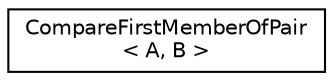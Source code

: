 digraph "Graphical Class Hierarchy"
{
  edge [fontname="Helvetica",fontsize="10",labelfontname="Helvetica",labelfontsize="10"];
  node [fontname="Helvetica",fontsize="10",shape=record];
  rankdir="LR";
  Node0 [label="CompareFirstMemberOfPair\l\< A, B \>",height=0.2,width=0.4,color="black", fillcolor="white", style="filled",URL="$structkaldi_1_1CompareFirstMemberOfPair.html",tooltip="Comparator object for pairs that compares only the first pair. "];
}
